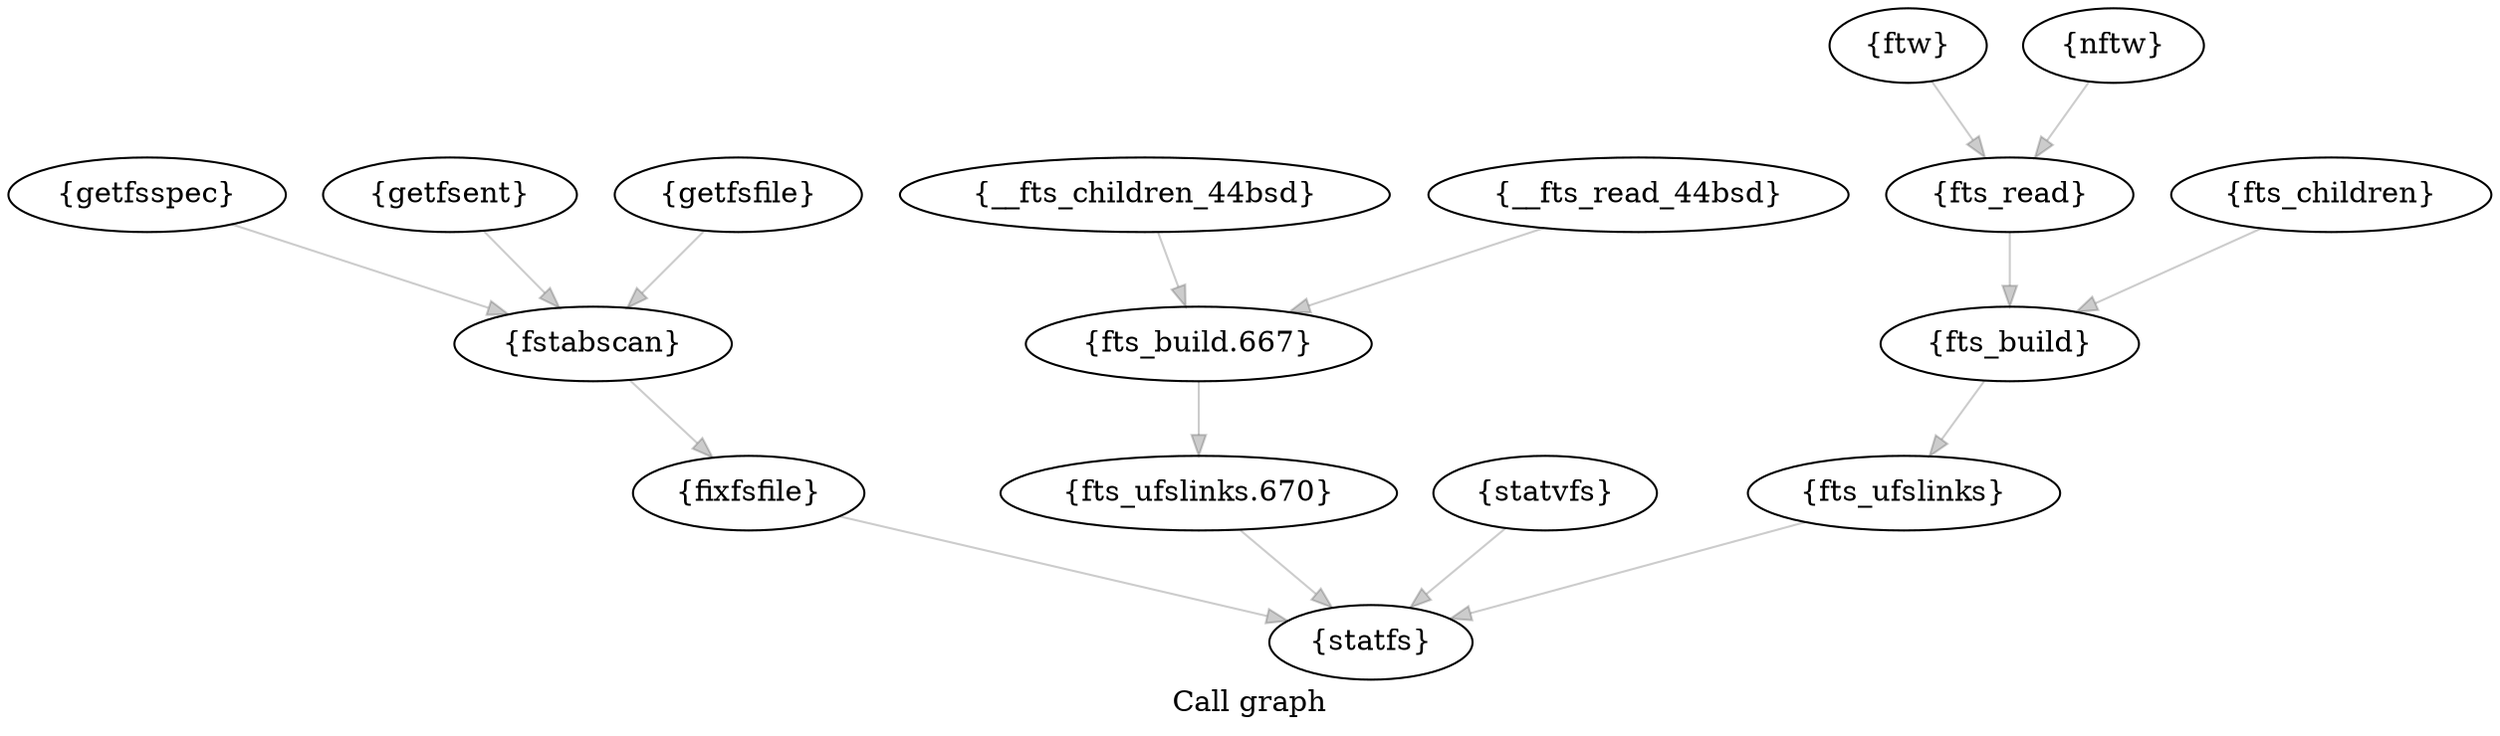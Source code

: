 digraph "Call graph" {
	label="Call graph";
	"Node0x803d2d300" [label="{fts_build}"];
	"Node0x803d2d300" -> "Node0x803d2d420" [color="#00000033"];

	"Node0x803d2d240" [label="{fts_read}"];
	"Node0x803d2d240" -> "Node0x803d2d300" [color="#00000033"];

	"Node0x8043d7ac0" [label="{fixfsfile}"];
	"Node0x8043d7ac0" -> "Node0x8043d7b80" [color="#00000033"];

	"Node0x8043d78e0" [label="{fstabscan}"];
	"Node0x8043d78e0" -> "Node0x8043d7ac0" [color="#00000033"];

	"Node0x803d2d420" [label="{fts_ufslinks}"];
	"Node0x803d2d420" -> "Node0x8043d7b80" [color="#00000033"];

	"Node0x803d2d600" [label="{fts_children}"];
	"Node0x803d2d600" -> "Node0x803d2d300" [color="#00000033"];

	"Node0x803d2d780" [label="{ftw}"];
	"Node0x803d2d780" -> "Node0x803d2d240" [color="#00000033"];

	"Node0x80814c240" [label="{__fts_children_44bsd}"];
	"Node0x80814c240" -> "Node0x80814c060" [color="#00000033"];

	"Node0x8043d7c40" [label="{getfsspec}"];
	"Node0x8043d7c40" -> "Node0x8043d78e0" [color="#00000033"];

	"Node0x8043d7820" [label="{getfsent}"];
	"Node0x8043d7820" -> "Node0x8043d78e0" [color="#00000033"];

	"Node0x8043d7ca0" [label="{getfsfile}"];
	"Node0x8043d7ca0" -> "Node0x8043d78e0" [color="#00000033"];

	"Node0x80814c120" [label="{fts_ufslinks.670}"];
	"Node0x80814c120" -> "Node0x8043d7b80" [color="#00000033"];

	"Node0x808144fa0" [label="{__fts_read_44bsd}"];
	"Node0x808144fa0" -> "Node0x80814c060" [color="#00000033"];

	"Node0x808142d80" [label="{statvfs}"];
	"Node0x808142d80" -> "Node0x8043d7b80" [color="#00000033"];

	"Node0x80814c060" [label="{fts_build.667}"];
	"Node0x80814c060" -> "Node0x80814c120" [color="#00000033"];

	"Node0x8043d7b80" [label="{statfs}"];

	"Node0x80813dd20" [label="{nftw}"];
	"Node0x80813dd20" -> "Node0x803d2d240" [color="#00000033"];

}
